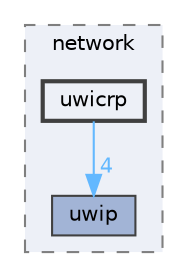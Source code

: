 digraph "uwicrp"
{
 // LATEX_PDF_SIZE
  bgcolor="transparent";
  edge [fontname=Helvetica,fontsize=10,labelfontname=Helvetica,labelfontsize=10];
  node [fontname=Helvetica,fontsize=10,shape=box,height=0.2,width=0.4];
  compound=true
  subgraph clusterdir_bce92bcee51198345c21c8b524b3c6a2 {
    graph [ bgcolor="#edf0f7", pencolor="grey50", label="network", fontname=Helvetica,fontsize=10 style="filled,dashed", URL="dir_bce92bcee51198345c21c8b524b3c6a2.html",tooltip=""]
  dir_7f4931294124831fc48c64d37ca1cfa0 [label="uwip", fillcolor="#a2b4d6", color="grey25", style="filled", URL="dir_7f4931294124831fc48c64d37ca1cfa0.html",tooltip=""];
  dir_c541f610d59b104bc2fb6ee019fde0ff [label="uwicrp", fillcolor="#edf0f7", color="grey25", style="filled,bold", URL="dir_c541f610d59b104bc2fb6ee019fde0ff.html",tooltip=""];
  }
  dir_c541f610d59b104bc2fb6ee019fde0ff->dir_7f4931294124831fc48c64d37ca1cfa0 [headlabel="4", labeldistance=1.5 headhref="dir_000055_000058.html" href="dir_000055_000058.html" color="steelblue1" fontcolor="steelblue1"];
}
